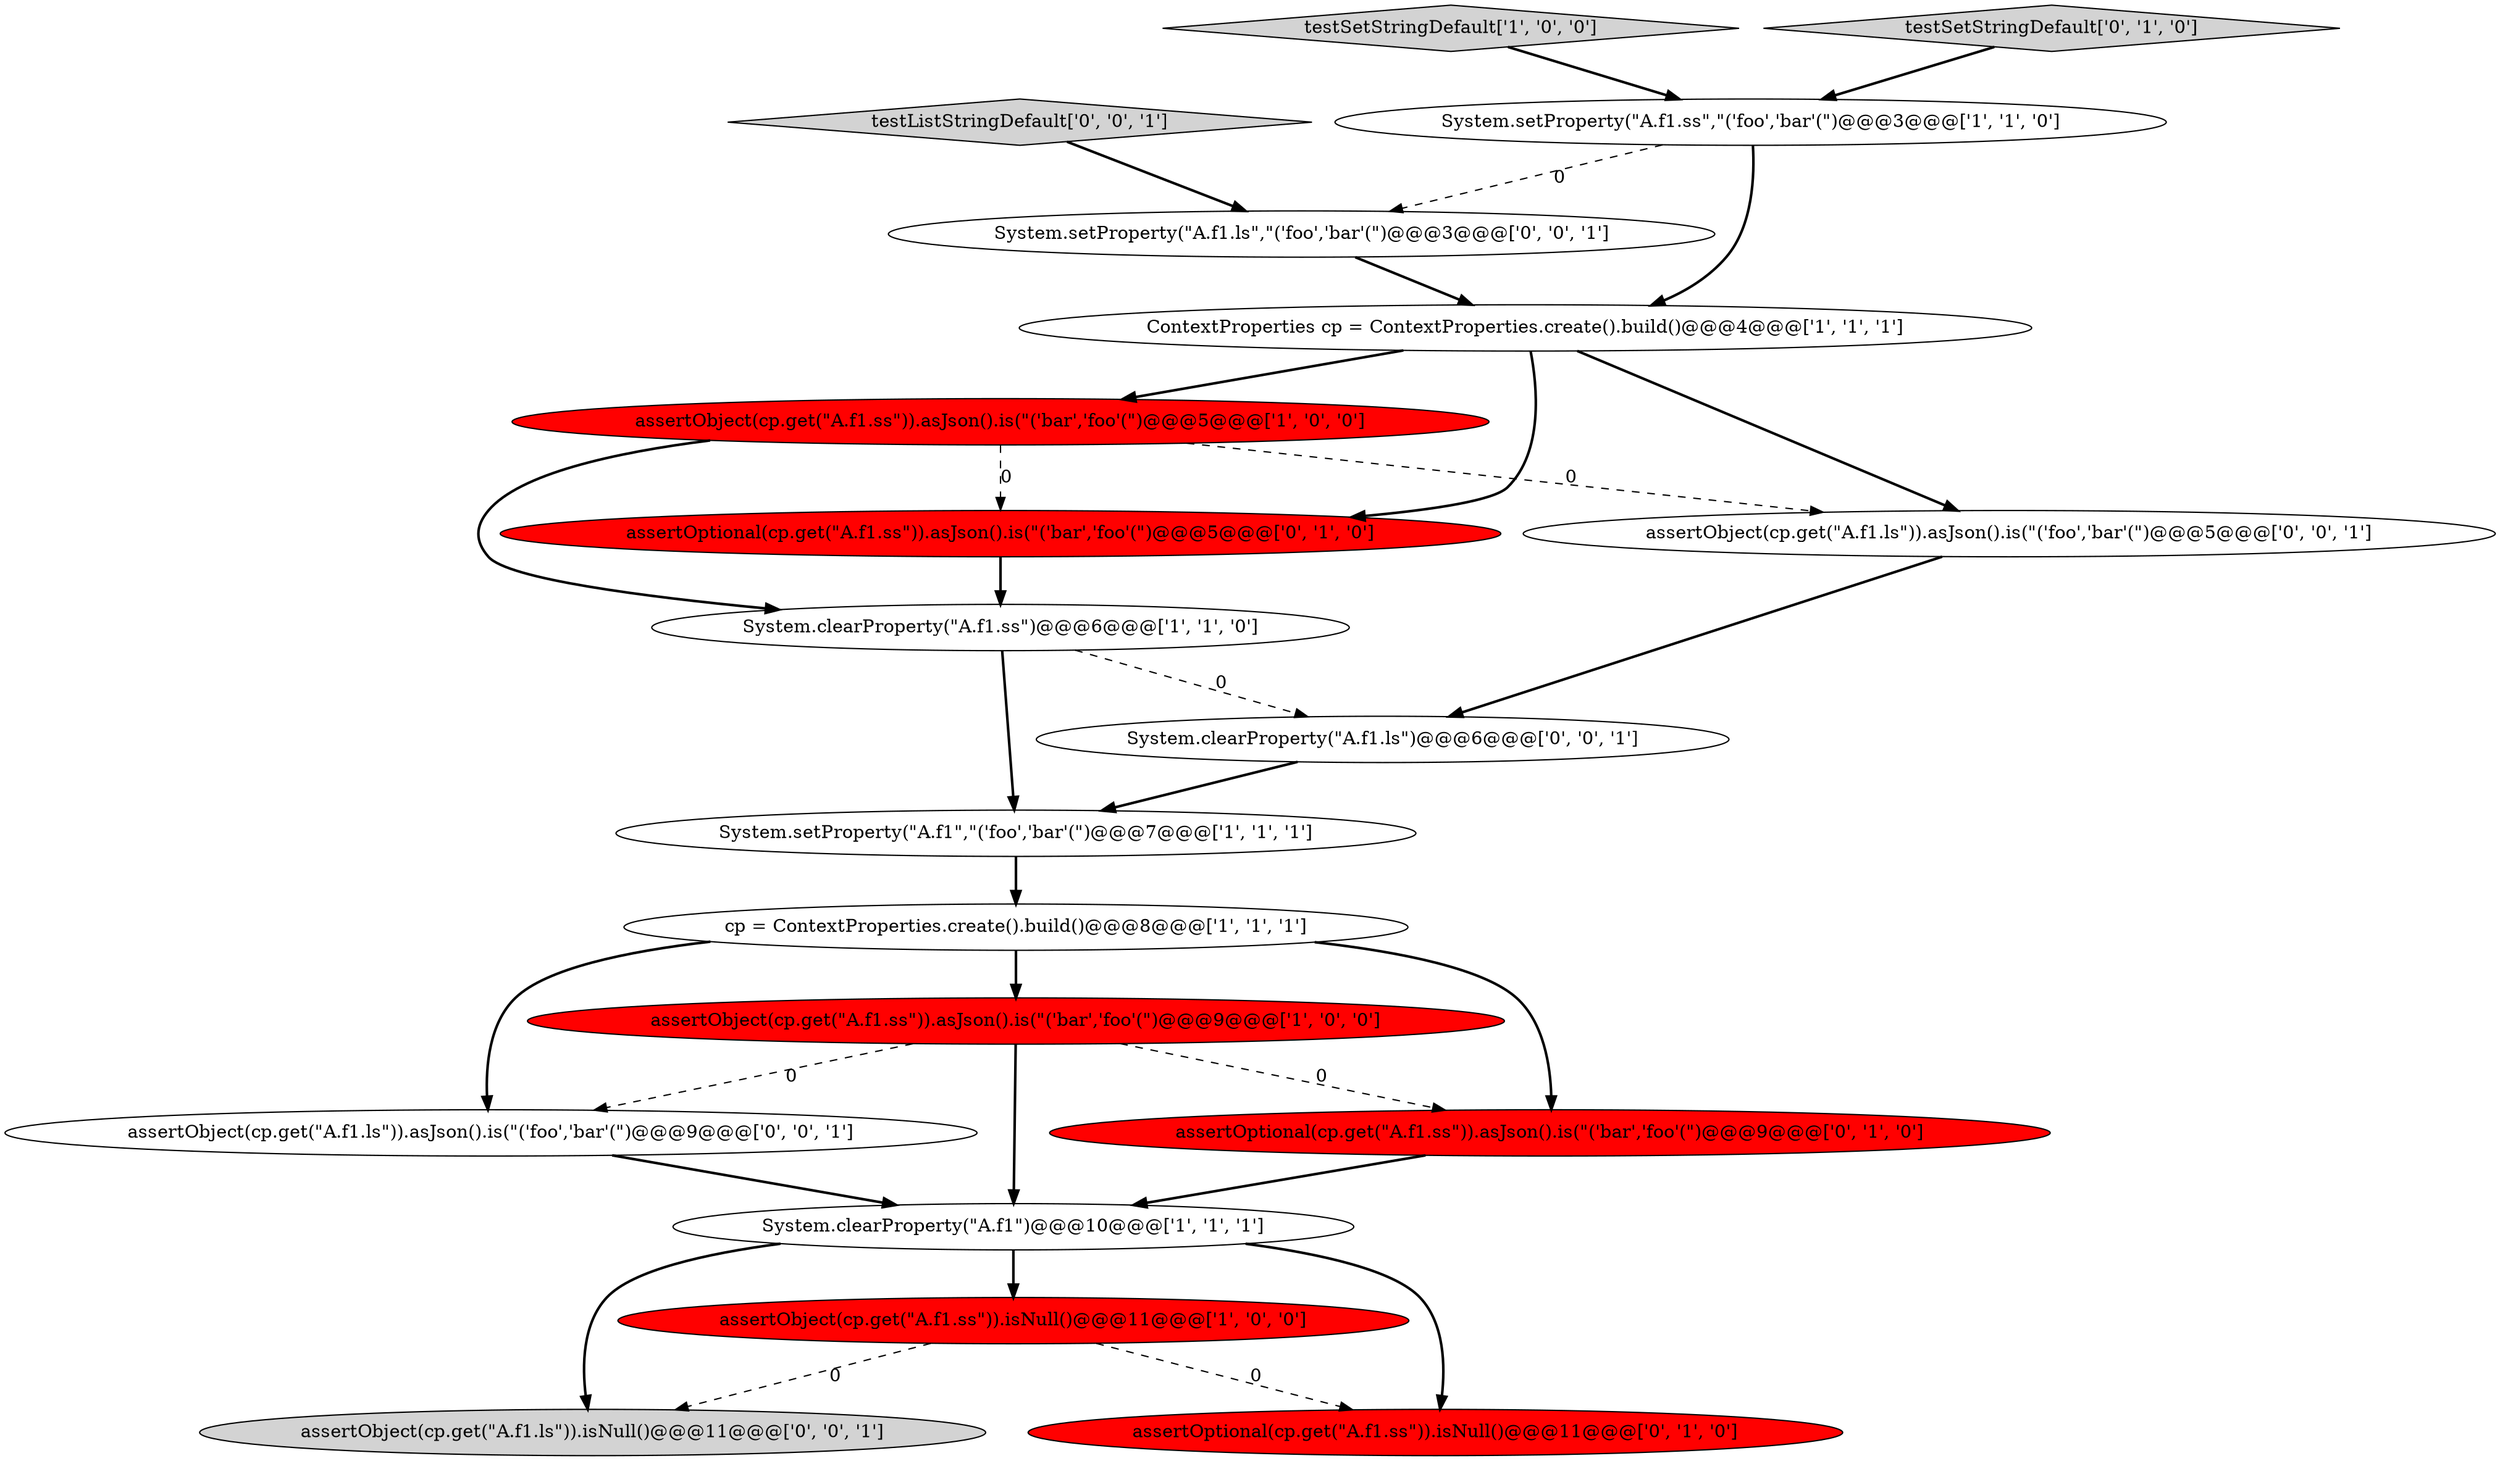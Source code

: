 digraph {
6 [style = filled, label = "System.setProperty(\"A.f1\",\"('foo','bar'(\")@@@7@@@['1', '1', '1']", fillcolor = white, shape = ellipse image = "AAA0AAABBB1BBB"];
14 [style = filled, label = "System.setProperty(\"A.f1.ls\",\"('foo','bar'(\")@@@3@@@['0', '0', '1']", fillcolor = white, shape = ellipse image = "AAA0AAABBB3BBB"];
19 [style = filled, label = "testListStringDefault['0', '0', '1']", fillcolor = lightgray, shape = diamond image = "AAA0AAABBB3BBB"];
5 [style = filled, label = "System.clearProperty(\"A.f1.ss\")@@@6@@@['1', '1', '0']", fillcolor = white, shape = ellipse image = "AAA0AAABBB1BBB"];
1 [style = filled, label = "assertObject(cp.get(\"A.f1.ss\")).isNull()@@@11@@@['1', '0', '0']", fillcolor = red, shape = ellipse image = "AAA1AAABBB1BBB"];
3 [style = filled, label = "System.setProperty(\"A.f1.ss\",\"('foo','bar'(\")@@@3@@@['1', '1', '0']", fillcolor = white, shape = ellipse image = "AAA0AAABBB1BBB"];
15 [style = filled, label = "System.clearProperty(\"A.f1.ls\")@@@6@@@['0', '0', '1']", fillcolor = white, shape = ellipse image = "AAA0AAABBB3BBB"];
16 [style = filled, label = "assertObject(cp.get(\"A.f1.ls\")).isNull()@@@11@@@['0', '0', '1']", fillcolor = lightgray, shape = ellipse image = "AAA0AAABBB3BBB"];
18 [style = filled, label = "assertObject(cp.get(\"A.f1.ls\")).asJson().is(\"('foo','bar'(\")@@@9@@@['0', '0', '1']", fillcolor = white, shape = ellipse image = "AAA0AAABBB3BBB"];
12 [style = filled, label = "assertOptional(cp.get(\"A.f1.ss\")).asJson().is(\"('bar','foo'(\")@@@9@@@['0', '1', '0']", fillcolor = red, shape = ellipse image = "AAA1AAABBB2BBB"];
0 [style = filled, label = "ContextProperties cp = ContextProperties.create().build()@@@4@@@['1', '1', '1']", fillcolor = white, shape = ellipse image = "AAA0AAABBB1BBB"];
8 [style = filled, label = "System.clearProperty(\"A.f1\")@@@10@@@['1', '1', '1']", fillcolor = white, shape = ellipse image = "AAA0AAABBB1BBB"];
4 [style = filled, label = "assertObject(cp.get(\"A.f1.ss\")).asJson().is(\"('bar','foo'(\")@@@5@@@['1', '0', '0']", fillcolor = red, shape = ellipse image = "AAA1AAABBB1BBB"];
11 [style = filled, label = "assertOptional(cp.get(\"A.f1.ss\")).isNull()@@@11@@@['0', '1', '0']", fillcolor = red, shape = ellipse image = "AAA1AAABBB2BBB"];
10 [style = filled, label = "assertOptional(cp.get(\"A.f1.ss\")).asJson().is(\"('bar','foo'(\")@@@5@@@['0', '1', '0']", fillcolor = red, shape = ellipse image = "AAA1AAABBB2BBB"];
9 [style = filled, label = "testSetStringDefault['1', '0', '0']", fillcolor = lightgray, shape = diamond image = "AAA0AAABBB1BBB"];
17 [style = filled, label = "assertObject(cp.get(\"A.f1.ls\")).asJson().is(\"('foo','bar'(\")@@@5@@@['0', '0', '1']", fillcolor = white, shape = ellipse image = "AAA0AAABBB3BBB"];
7 [style = filled, label = "assertObject(cp.get(\"A.f1.ss\")).asJson().is(\"('bar','foo'(\")@@@9@@@['1', '0', '0']", fillcolor = red, shape = ellipse image = "AAA1AAABBB1BBB"];
13 [style = filled, label = "testSetStringDefault['0', '1', '0']", fillcolor = lightgray, shape = diamond image = "AAA0AAABBB2BBB"];
2 [style = filled, label = "cp = ContextProperties.create().build()@@@8@@@['1', '1', '1']", fillcolor = white, shape = ellipse image = "AAA0AAABBB1BBB"];
8->16 [style = bold, label=""];
7->18 [style = dashed, label="0"];
4->17 [style = dashed, label="0"];
0->17 [style = bold, label=""];
2->18 [style = bold, label=""];
15->6 [style = bold, label=""];
7->8 [style = bold, label=""];
3->0 [style = bold, label=""];
2->12 [style = bold, label=""];
6->2 [style = bold, label=""];
8->1 [style = bold, label=""];
0->10 [style = bold, label=""];
10->5 [style = bold, label=""];
5->6 [style = bold, label=""];
13->3 [style = bold, label=""];
14->0 [style = bold, label=""];
19->14 [style = bold, label=""];
0->4 [style = bold, label=""];
12->8 [style = bold, label=""];
1->11 [style = dashed, label="0"];
1->16 [style = dashed, label="0"];
17->15 [style = bold, label=""];
7->12 [style = dashed, label="0"];
9->3 [style = bold, label=""];
18->8 [style = bold, label=""];
2->7 [style = bold, label=""];
3->14 [style = dashed, label="0"];
4->10 [style = dashed, label="0"];
5->15 [style = dashed, label="0"];
8->11 [style = bold, label=""];
4->5 [style = bold, label=""];
}

